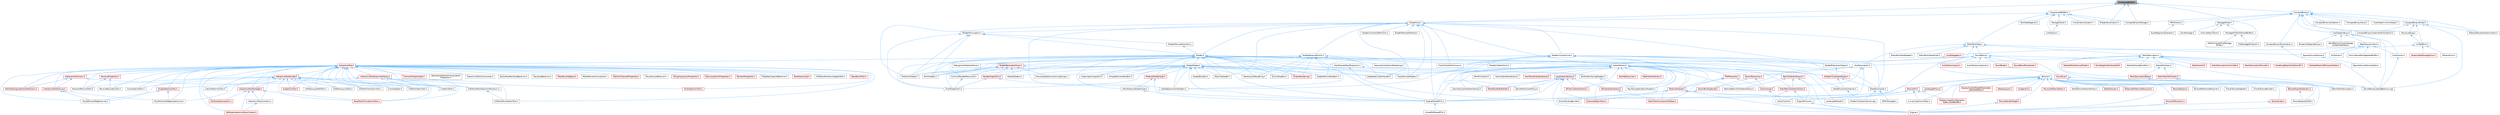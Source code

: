 digraph "CompositeBuffer.h"
{
 // INTERACTIVE_SVG=YES
 // LATEX_PDF_SIZE
  bgcolor="transparent";
  edge [fontname=Helvetica,fontsize=10,labelfontname=Helvetica,labelfontsize=10];
  node [fontname=Helvetica,fontsize=10,shape=box,height=0.2,width=0.4];
  Node1 [id="Node000001",label="CompositeBuffer.h",height=0.2,width=0.4,color="gray40", fillcolor="grey60", style="filled", fontcolor="black",tooltip=" "];
  Node1 -> Node2 [id="edge1_Node000001_Node000002",dir="back",color="steelblue1",style="solid",tooltip=" "];
  Node2 [id="Node000002",label="CompactBinary.h",height=0.2,width=0.4,color="grey40", fillcolor="white", style="filled",URL="$da/d73/CompactBinary_8h.html",tooltip=" "];
  Node2 -> Node3 [id="edge2_Node000002_Node000003",dir="back",color="steelblue1",style="solid",tooltip=" "];
  Node3 [id="Node000003",label="CompactBinaryContainerSerialization.h",height=0.2,width=0.4,color="grey40", fillcolor="white", style="filled",URL="$d2/df2/CompactBinaryContainerSerialization_8h.html",tooltip=" "];
  Node2 -> Node4 [id="edge3_Node000002_Node000004",dir="back",color="steelblue1",style="solid",tooltip=" "];
  Node4 [id="Node000004",label="CompactBinaryPackage.h",height=0.2,width=0.4,color="grey40", fillcolor="white", style="filled",URL="$de/d7e/CompactBinaryPackage_8h.html",tooltip=" "];
  Node2 -> Node5 [id="edge4_Node000002_Node000005",dir="back",color="steelblue1",style="solid",tooltip=" "];
  Node5 [id="Node000005",label="CompactBinarySerialization.h",height=0.2,width=0.4,color="grey40", fillcolor="white", style="filled",URL="$d5/da9/CompactBinarySerialization_8h.html",tooltip=" "];
  Node5 -> Node6 [id="edge5_Node000005_Node000006",dir="back",color="steelblue1",style="solid",tooltip=" "];
  Node6 [id="Node000006",label="SoundWaveLoadingBehavior.cpp",height=0.2,width=0.4,color="grey40", fillcolor="white", style="filled",URL="$d7/d95/SoundWaveLoadingBehavior_8cpp.html",tooltip=" "];
  Node2 -> Node7 [id="edge6_Node000002_Node000007",dir="back",color="steelblue1",style="solid",tooltip=" "];
  Node7 [id="Node000007",label="CompactBinaryValidation.h",height=0.2,width=0.4,color="grey40", fillcolor="white", style="filled",URL="$d8/d9c/CompactBinaryValidation_8h.html",tooltip=" "];
  Node2 -> Node8 [id="edge7_Node000002_Node000008",dir="back",color="steelblue1",style="solid",tooltip=" "];
  Node8 [id="Node000008",label="CompactBinaryValue.h",height=0.2,width=0.4,color="grey40", fillcolor="white", style="filled",URL="$d8/d11/CompactBinaryValue_8h.html",tooltip=" "];
  Node2 -> Node9 [id="edge8_Node000002_Node000009",dir="back",color="steelblue1",style="solid",tooltip=" "];
  Node9 [id="Node000009",label="CompactBinaryWriter.h",height=0.2,width=0.4,color="grey40", fillcolor="white", style="filled",URL="$d1/d47/CompactBinaryWriter_8h.html",tooltip=" "];
  Node9 -> Node3 [id="edge9_Node000009_Node000003",dir="back",color="steelblue1",style="solid",tooltip=" "];
  Node9 -> Node10 [id="edge10_Node000009_Node000010",dir="back",color="steelblue1",style="solid",tooltip=" "];
  Node10 [id="Node000010",label="MaterialKeyGeneratorContext.h",height=0.2,width=0.4,color="grey40", fillcolor="white", style="filled",URL="$d5/d37/MaterialKeyGeneratorContext_8h.html",tooltip=" "];
  Node9 -> Node6 [id="edge11_Node000009_Node000006",dir="back",color="steelblue1",style="solid",tooltip=" "];
  Node9 -> Node11 [id="edge12_Node000009_Node000011",dir="back",color="steelblue1",style="solid",tooltip=" "];
  Node11 [id="Node000011",label="StructuredLog.h",height=0.2,width=0.4,color="grey40", fillcolor="white", style="filled",URL="$da/d8b/StructuredLog_8h.html",tooltip=" "];
  Node11 -> Node12 [id="edge13_Node000011_Node000012",dir="back",color="steelblue1",style="solid",tooltip=" "];
  Node12 [id="Node000012",label="UnifiedError.h",height=0.2,width=0.4,color="grey40", fillcolor="white", style="filled",URL="$d3/ddb/UnifiedError_8h.html",tooltip=" "];
  Node12 -> Node13 [id="edge14_Node000012_Node000013",dir="back",color="steelblue1",style="solid",tooltip=" "];
  Node13 [id="Node000013",label="CoreDelegates.h",height=0.2,width=0.4,color="red", fillcolor="#FFF0F0", style="filled",URL="$d9/dc2/CoreDelegates_8h.html",tooltip=" "];
  Node13 -> Node474 [id="edge15_Node000013_Node000474",dir="back",color="steelblue1",style="solid",tooltip=" "];
  Node474 [id="Node000474",label="ShaderCodeArchive.h",height=0.2,width=0.4,color="grey40", fillcolor="white", style="filled",URL="$d4/dfd/ShaderCodeArchive_8h.html",tooltip=" "];
  Node12 -> Node575 [id="edge16_Node000012_Node000575",dir="back",color="steelblue1",style="solid",tooltip=" "];
  Node575 [id="Node000575",label="IoStatusError.h",height=0.2,width=0.4,color="grey40", fillcolor="white", style="filled",URL="$d1/d58/IoStatusError_8h.html",tooltip=" "];
  Node12 -> Node576 [id="edge17_Node000012_Node000576",dir="back",color="steelblue1",style="solid",tooltip=" "];
  Node576 [id="Node000576",label="StreamableManagerError.h",height=0.2,width=0.4,color="red", fillcolor="#FFF0F0", style="filled",URL="$d6/db8/StreamableManagerError_8h.html",tooltip=" "];
  Node9 -> Node12 [id="edge18_Node000009_Node000012",dir="back",color="steelblue1",style="solid",tooltip=" "];
  Node2 -> Node584 [id="edge19_Node000002_Node000584",dir="back",color="steelblue1",style="solid",tooltip=" "];
  Node584 [id="Node000584",label="CookDependency.h",height=0.2,width=0.4,color="grey40", fillcolor="white", style="filled",URL="$de/d82/CookDependency_8h.html",tooltip=" "];
  Node584 -> Node585 [id="edge20_Node000584_Node000585",dir="back",color="steelblue1",style="solid",tooltip=" "];
  Node585 [id="Node000585",label="BlueprintDependencies.h",height=0.2,width=0.4,color="grey40", fillcolor="white", style="filled",URL="$d0/d6b/BlueprintDependencies_8h.html",tooltip=" "];
  Node584 -> Node586 [id="edge21_Node000584_Node000586",dir="back",color="steelblue1",style="solid",tooltip=" "];
  Node586 [id="Node000586",label="CookEvents.h",height=0.2,width=0.4,color="grey40", fillcolor="white", style="filled",URL="$d7/dc4/CookEvents_8h.html",tooltip=" "];
  Node586 -> Node6 [id="edge22_Node000586_Node000006",dir="back",color="steelblue1",style="solid",tooltip=" "];
  Node584 -> Node587 [id="edge23_Node000584_Node000587",dir="back",color="steelblue1",style="solid",tooltip=" "];
  Node587 [id="Node000587",label="ObjectSaveContext.h",height=0.2,width=0.4,color="grey40", fillcolor="white", style="filled",URL="$d6/d87/ObjectSaveContext_8h.html",tooltip=" "];
  Node587 -> Node588 [id="edge24_Node000587_Node000588",dir="back",color="steelblue1",style="solid",tooltip=" "];
  Node588 [id="Node000588",label="ArchiveSavePackageDataBuffer.h",height=0.2,width=0.4,color="grey40", fillcolor="white", style="filled",URL="$d2/dc5/ArchiveSavePackageDataBuffer_8h.html",tooltip=" "];
  Node587 -> Node586 [id="edge25_Node000587_Node000586",dir="back",color="steelblue1",style="solid",tooltip=" "];
  Node587 -> Node589 [id="edge26_Node000587_Node000589",dir="back",color="steelblue1",style="solid",tooltip=" "];
  Node589 [id="Node000589",label="HLODActor.h",height=0.2,width=0.4,color="grey40", fillcolor="white", style="filled",URL="$d7/d35/HLODActor_8h.html",tooltip=" "];
  Node587 -> Node590 [id="edge27_Node000587_Node000590",dir="back",color="steelblue1",style="solid",tooltip=" "];
  Node590 [id="Node000590",label="SparseVolumeTexture.h",height=0.2,width=0.4,color="grey40", fillcolor="white", style="filled",URL="$d4/df8/SparseVolumeTexture_8h.html",tooltip=" "];
  Node590 -> Node591 [id="edge28_Node000590_Node000591",dir="back",color="steelblue1",style="solid",tooltip=" "];
  Node591 [id="Node000591",label="SparseVolumeTextureData.h",height=0.2,width=0.4,color="grey40", fillcolor="white", style="filled",URL="$db/dcc/SparseVolumeTextureData_8h.html",tooltip=" "];
  Node584 -> Node6 [id="edge29_Node000584_Node000006",dir="back",color="steelblue1",style="solid",tooltip=" "];
  Node584 -> Node592 [id="edge30_Node000584_Node000592",dir="back",color="steelblue1",style="solid",tooltip=" "];
  Node592 [id="Node000592",label="WorldPartitionCookPackage\lContextInterface.h",height=0.2,width=0.4,color="grey40", fillcolor="white", style="filled",URL="$de/d74/WorldPartitionCookPackageContextInterface_8h.html",tooltip=" "];
  Node2 -> Node593 [id="edge31_Node000002_Node000593",dir="back",color="steelblue1",style="solid",tooltip=" "];
  Node593 [id="Node000593",label="CookDeterminismHelper.h",height=0.2,width=0.4,color="grey40", fillcolor="white", style="filled",URL="$da/d94/CookDeterminismHelper_8h.html",tooltip=" "];
  Node2 -> Node594 [id="edge32_Node000002_Node000594",dir="back",color="steelblue1",style="solid",tooltip=" "];
  Node594 [id="Node000594",label="MPCollector.h",height=0.2,width=0.4,color="grey40", fillcolor="white", style="filled",URL="$da/d85/MPCollector_8h.html",tooltip=" "];
  Node594 -> Node595 [id="edge33_Node000594_Node000595",dir="back",color="steelblue1",style="solid",tooltip=" "];
  Node595 [id="Node000595",label="AssetRegistryGenerator.h",height=0.2,width=0.4,color="grey40", fillcolor="white", style="filled",URL="$df/dd1/AssetRegistryGenerator_8h.html",tooltip=" "];
  Node2 -> Node10 [id="edge34_Node000002_Node000010",dir="back",color="steelblue1",style="solid",tooltip=" "];
  Node2 -> Node596 [id="edge35_Node000002_Node000596",dir="back",color="steelblue1",style="solid",tooltip=" "];
  Node596 [id="Node000596",label="PackageWriter.h",height=0.2,width=0.4,color="grey40", fillcolor="white", style="filled",URL="$d4/d04/PackageWriter_8h.html",tooltip=" "];
  Node596 -> Node597 [id="edge36_Node000596_Node000597",dir="back",color="steelblue1",style="solid",tooltip=" "];
  Node597 [id="Node000597",label="ArchiveStackTrace.h",height=0.2,width=0.4,color="grey40", fillcolor="white", style="filled",URL="$d9/d16/ArchiveStackTrace_8h.html",tooltip=" "];
  Node596 -> Node598 [id="edge37_Node000596_Node000598",dir="back",color="steelblue1",style="solid",tooltip=" "];
  Node598 [id="Node000598",label="PackageWriterToSharedBuffer.h",height=0.2,width=0.4,color="grey40", fillcolor="white", style="filled",URL="$da/d5e/PackageWriterToSharedBuffer_8h.html",tooltip=" "];
  Node598 -> Node599 [id="edge38_Node000598_Node000599",dir="back",color="steelblue1",style="solid",tooltip=" "];
  Node599 [id="Node000599",label="DefaultCookedFilePackage\lWriter.h",height=0.2,width=0.4,color="grey40", fillcolor="white", style="filled",URL="$d5/d3f/DefaultCookedFilePackageWriter_8h.html",tooltip=" "];
  Node598 -> Node600 [id="edge39_Node000598_Node000600",dir="back",color="steelblue1",style="solid",tooltip=" "];
  Node600 [id="Node000600",label="FilePackageWriterUtil.h",height=0.2,width=0.4,color="grey40", fillcolor="white", style="filled",URL="$d2/d7e/FilePackageWriterUtil_8h.html",tooltip=" "];
  Node596 -> Node601 [id="edge40_Node000596_Node000601",dir="back",color="steelblue1",style="solid",tooltip=" "];
  Node601 [id="Node000601",label="SavePackage.h",height=0.2,width=0.4,color="grey40", fillcolor="white", style="filled",URL="$d7/d0a/SavePackage_8h.html",tooltip=" "];
  Node2 -> Node11 [id="edge41_Node000002_Node000011",dir="back",color="steelblue1",style="solid",tooltip=" "];
  Node1 -> Node4 [id="edge42_Node000001_Node000004",dir="back",color="steelblue1",style="solid",tooltip=" "];
  Node1 -> Node602 [id="edge43_Node000001_Node000602",dir="back",color="steelblue1",style="solid",tooltip=" "];
  Node602 [id="Node000602",label="CompressedBuffer.h",height=0.2,width=0.4,color="grey40", fillcolor="white", style="filled",URL="$dd/d04/CompressedBuffer_8h.html",tooltip=" "];
  Node602 -> Node603 [id="edge44_Node000602_Node000603",dir="back",color="steelblue1",style="solid",tooltip=" "];
  Node603 [id="Node000603",label="BulkDataRegistry.h",height=0.2,width=0.4,color="grey40", fillcolor="white", style="filled",URL="$da/db4/BulkDataRegistry_8h.html",tooltip=" "];
  Node602 -> Node4 [id="edge45_Node000602_Node000004",dir="back",color="steelblue1",style="solid",tooltip=" "];
  Node602 -> Node604 [id="edge46_Node000602_Node000604",dir="back",color="steelblue1",style="solid",tooltip=" "];
  Node604 [id="Node000604",label="EditorBulkData.h",height=0.2,width=0.4,color="grey40", fillcolor="white", style="filled",URL="$d1/d85/EditorBulkData_8h.html",tooltip=" "];
  Node604 -> Node605 [id="edge47_Node000604_Node000605",dir="back",color="steelblue1",style="solid",tooltip=" "];
  Node605 [id="Node000605",label="EditorBulkDataReader.h",height=0.2,width=0.4,color="grey40", fillcolor="white", style="filled",URL="$d0/d95/EditorBulkDataReader_8h.html",tooltip=" "];
  Node604 -> Node606 [id="edge48_Node000604_Node000606",dir="back",color="steelblue1",style="solid",tooltip=" "];
  Node606 [id="Node000606",label="EditorBulkDataWriter.h",height=0.2,width=0.4,color="grey40", fillcolor="white", style="filled",URL="$de/ddd/EditorBulkDataWriter_8h.html",tooltip=" "];
  Node604 -> Node607 [id="edge49_Node000604_Node000607",dir="back",color="steelblue1",style="solid",tooltip=" "];
  Node607 [id="Node000607",label="HairDescription.h",height=0.2,width=0.4,color="grey40", fillcolor="white", style="filled",URL="$df/d27/HairDescription_8h.html",tooltip=" "];
  Node607 -> Node608 [id="edge50_Node000607_Node000608",dir="back",color="steelblue1",style="solid",tooltip=" "];
  Node608 [id="Node000608",label="GroomAsset.h",height=0.2,width=0.4,color="red", fillcolor="#FFF0F0", style="filled",URL="$d8/df1/GroomAsset_8h.html",tooltip=" "];
  Node608 -> Node609 [id="edge51_Node000608_Node000609",dir="back",color="steelblue1",style="solid",tooltip=" "];
  Node609 [id="Node000609",label="GroomCache.h",height=0.2,width=0.4,color="grey40", fillcolor="white", style="filled",URL="$d7/d6e/GroomCache_8h.html",tooltip=" "];
  Node607 -> Node615 [id="edge52_Node000607_Node000615",dir="back",color="steelblue1",style="solid",tooltip=" "];
  Node615 [id="Node000615",label="GroomBindingAsset.h",height=0.2,width=0.4,color="red", fillcolor="#FFF0F0", style="filled",URL="$de/d26/GroomBindingAsset_8h.html",tooltip=" "];
  Node615 -> Node616 [id="edge53_Node000615_Node000616",dir="back",color="steelblue1",style="solid",tooltip=" "];
  Node616 [id="Node000616",label="GroomBindingBuilder.h",height=0.2,width=0.4,color="grey40", fillcolor="white", style="filled",URL="$d2/d2f/GroomBindingBuilder_8h.html",tooltip=" "];
  Node607 -> Node609 [id="edge54_Node000607_Node000609",dir="back",color="steelblue1",style="solid",tooltip=" "];
  Node607 -> Node619 [id="edge55_Node000607_Node000619",dir="back",color="steelblue1",style="solid",tooltip=" "];
  Node619 [id="Node000619",label="GroomResources.h",height=0.2,width=0.4,color="red", fillcolor="#FFF0F0", style="filled",URL="$d0/d70/GroomResources_8h.html",tooltip=" "];
  Node619 -> Node608 [id="edge56_Node000619_Node000608",dir="back",color="steelblue1",style="solid",tooltip=" "];
  Node619 -> Node615 [id="edge57_Node000619_Node000615",dir="back",color="steelblue1",style="solid",tooltip=" "];
  Node604 -> Node621 [id="edge58_Node000604_Node000621",dir="back",color="steelblue1",style="solid",tooltip=" "];
  Node621 [id="Node000621",label="MeshDescription.h",height=0.2,width=0.4,color="grey40", fillcolor="white", style="filled",URL="$d5/d91/MeshDescription_8h.html",tooltip=" "];
  Node621 -> Node607 [id="edge59_Node000621_Node000607",dir="back",color="steelblue1",style="solid",tooltip=" "];
  Node621 -> Node622 [id="edge60_Node000621_Node000622",dir="back",color="steelblue1",style="solid",tooltip=" "];
  Node622 [id="Node000622",label="MeshAttributePaintTool.h",height=0.2,width=0.4,color="grey40", fillcolor="white", style="filled",URL="$d3/d29/MeshAttributePaintTool_8h.html",tooltip=" "];
  Node621 -> Node623 [id="edge61_Node000621_Node000623",dir="back",color="steelblue1",style="solid",tooltip=" "];
  Node623 [id="Node000623",label="MeshAttributes.h",height=0.2,width=0.4,color="grey40", fillcolor="white", style="filled",URL="$d8/d64/MeshAttributes_8h.html",tooltip=" "];
  Node623 -> Node624 [id="edge62_Node000623_Node000624",dir="back",color="steelblue1",style="solid",tooltip=" "];
  Node624 [id="Node000624",label="MeshDescriptionBase.h",height=0.2,width=0.4,color="red", fillcolor="#FFF0F0", style="filled",URL="$d3/d3c/MeshDescriptionBase_8h.html",tooltip=" "];
  Node624 -> Node626 [id="edge63_Node000624_Node000626",dir="back",color="steelblue1",style="solid",tooltip=" "];
  Node626 [id="Node000626",label="StaticMeshDescription.h",height=0.2,width=0.4,color="grey40", fillcolor="white", style="filled",URL="$d5/d71/StaticMeshDescription_8h.html",tooltip=" "];
  Node623 -> Node627 [id="edge64_Node000623_Node000627",dir="back",color="steelblue1",style="solid",tooltip=" "];
  Node627 [id="Node000627",label="StaticMeshAttributes.h",height=0.2,width=0.4,color="red", fillcolor="#FFF0F0", style="filled",URL="$dd/db4/StaticMeshAttributes_8h.html",tooltip=" "];
  Node627 -> Node626 [id="edge65_Node000627_Node000626",dir="back",color="steelblue1",style="solid",tooltip=" "];
  Node621 -> Node642 [id="edge66_Node000621_Node000642",dir="back",color="steelblue1",style="solid",tooltip=" "];
  Node642 [id="Node000642",label="MeshAutoUV.h",height=0.2,width=0.4,color="red", fillcolor="#FFF0F0", style="filled",URL="$d4/db4/MeshAutoUV_8h.html",tooltip=" "];
  Node621 -> Node624 [id="edge67_Node000621_Node000624",dir="back",color="steelblue1",style="solid",tooltip=" "];
  Node621 -> Node644 [id="edge68_Node000621_Node000644",dir="back",color="steelblue1",style="solid",tooltip=" "];
  Node644 [id="Node000644",label="MeshDescriptionCommitter.h",height=0.2,width=0.4,color="red", fillcolor="#FFF0F0", style="filled",URL="$d0/dae/MeshDescriptionCommitter_8h.html",tooltip=" "];
  Node621 -> Node647 [id="edge69_Node000621_Node000647",dir="back",color="steelblue1",style="solid",tooltip=" "];
  Node647 [id="Node000647",label="MeshDescriptionProvider.h",height=0.2,width=0.4,color="red", fillcolor="#FFF0F0", style="filled",URL="$da/db2/MeshDescriptionProvider_8h.html",tooltip=" "];
  Node621 -> Node648 [id="edge70_Node000621_Node000648",dir="back",color="steelblue1",style="solid",tooltip=" "];
  Node648 [id="Node000648",label="ModelingObjectsCreationAPI.h",height=0.2,width=0.4,color="red", fillcolor="#FFF0F0", style="filled",URL="$df/d4c/ModelingObjectsCreationAPI_8h.html",tooltip=" "];
  Node621 -> Node671 [id="edge71_Node000621_Node000671",dir="back",color="steelblue1",style="solid",tooltip=" "];
  Node671 [id="Node000671",label="SkeletalMeshLODImporterData.h",height=0.2,width=0.4,color="red", fillcolor="#FFF0F0", style="filled",URL="$de/dc6/SkeletalMeshLODImporterData_8h.html",tooltip=" "];
  Node621 -> Node675 [id="edge72_Node000621_Node000675",dir="back",color="steelblue1",style="solid",tooltip=" "];
  Node675 [id="Node000675",label="SkeletalMeshSourceModel.h",height=0.2,width=0.4,color="red", fillcolor="#FFF0F0", style="filled",URL="$d0/dc6/SkeletalMeshSourceModel_8h.html",tooltip=" "];
  Node621 -> Node699 [id="edge73_Node000621_Node000699",dir="back",color="steelblue1",style="solid",tooltip=" "];
  Node699 [id="Node000699",label="SkinWeightsAttributesRef.h",height=0.2,width=0.4,color="red", fillcolor="#FFF0F0", style="filled",URL="$d8/dc2/SkinWeightsAttributesRef_8h.html",tooltip=" "];
  Node621 -> Node627 [id="edge74_Node000621_Node000627",dir="back",color="steelblue1",style="solid",tooltip=" "];
  Node621 -> Node626 [id="edge75_Node000621_Node000626",dir="back",color="steelblue1",style="solid",tooltip=" "];
  Node604 -> Node700 [id="edge76_Node000604_Node000700",dir="back",color="steelblue1",style="solid",tooltip=" "];
  Node700 [id="Node000700",label="SoundWave.h",height=0.2,width=0.4,color="grey40", fillcolor="white", style="filled",URL="$d3/d6d/SoundWave_8h.html",tooltip=" "];
  Node700 -> Node701 [id="edge77_Node000700_Node000701",dir="back",color="steelblue1",style="solid",tooltip=" "];
  Node701 [id="Node000701",label="AudioDecompress.h",height=0.2,width=0.4,color="red", fillcolor="#FFF0F0", style="filled",URL="$d9/dfd/AudioDecompress_8h.html",tooltip=" "];
  Node700 -> Node703 [id="edge78_Node000700_Node000703",dir="back",color="steelblue1",style="solid",tooltip=" "];
  Node703 [id="Node000703",label="AudioStreamingCache.h",height=0.2,width=0.4,color="grey40", fillcolor="white", style="filled",URL="$d2/dc1/AudioStreamingCache_8h.html",tooltip=" "];
  Node700 -> Node19 [id="edge79_Node000700_Node000019",dir="back",color="steelblue1",style="solid",tooltip=" "];
  Node19 [id="Node000019",label="EngineMinimal.h",height=0.2,width=0.4,color="grey40", fillcolor="white", style="filled",URL="$d0/d2c/EngineMinimal_8h.html",tooltip=" "];
  Node19 -> Node18 [id="edge80_Node000019_Node000018",dir="back",color="steelblue1",style="solid",tooltip=" "];
  Node18 [id="Node000018",label="Engine.h",height=0.2,width=0.4,color="grey40", fillcolor="white", style="filled",URL="$d1/d34/Public_2Engine_8h.html",tooltip=" "];
  Node700 -> Node28 [id="edge81_Node000700_Node000028",dir="back",color="steelblue1",style="solid",tooltip=" "];
  Node28 [id="Node000028",label="EngineSharedPCH.h",height=0.2,width=0.4,color="grey40", fillcolor="white", style="filled",URL="$dc/dbb/EngineSharedPCH_8h.html",tooltip=" "];
  Node28 -> Node29 [id="edge82_Node000028_Node000029",dir="back",color="steelblue1",style="solid",tooltip=" "];
  Node29 [id="Node000029",label="UnrealEdSharedPCH.h",height=0.2,width=0.4,color="grey40", fillcolor="white", style="filled",URL="$d1/de6/UnrealEdSharedPCH_8h.html",tooltip=" "];
  Node700 -> Node704 [id="edge83_Node000700_Node000704",dir="back",color="steelblue1",style="solid",tooltip=" "];
  Node704 [id="Node000704",label="SoundCue.h",height=0.2,width=0.4,color="red", fillcolor="#FFF0F0", style="filled",URL="$d8/d0b/SoundCue_8h.html",tooltip=" "];
  Node704 -> Node18 [id="edge84_Node000704_Node000018",dir="back",color="steelblue1",style="solid",tooltip=" "];
  Node704 -> Node6 [id="edge85_Node000704_Node000006",dir="back",color="steelblue1",style="solid",tooltip=" "];
  Node700 -> Node706 [id="edge86_Node000700_Node000706",dir="back",color="steelblue1",style="solid",tooltip=" "];
  Node706 [id="Node000706",label="SoundNode.h",height=0.2,width=0.4,color="red", fillcolor="#FFF0F0", style="filled",URL="$da/d8b/SoundNode_8h.html",tooltip=" "];
  Node706 -> Node704 [id="edge87_Node000706_Node000704",dir="back",color="steelblue1",style="solid",tooltip=" "];
  Node700 -> Node6 [id="edge88_Node000700_Node000006",dir="back",color="steelblue1",style="solid",tooltip=" "];
  Node700 -> Node730 [id="edge89_Node000700_Node000730",dir="back",color="steelblue1",style="solid",tooltip=" "];
  Node730 [id="Node000730",label="SoundWaveProcedural.h",height=0.2,width=0.4,color="red", fillcolor="#FFF0F0", style="filled",URL="$d8/d4f/SoundWaveProcedural_8h.html",tooltip=" "];
  Node604 -> Node590 [id="edge90_Node000604_Node000590",dir="back",color="steelblue1",style="solid",tooltip=" "];
  Node604 -> Node737 [id="edge91_Node000604_Node000737",dir="back",color="steelblue1",style="solid",tooltip=" "];
  Node737 [id="Node000737",label="Texture.h",height=0.2,width=0.4,color="grey40", fillcolor="white", style="filled",URL="$d9/dbf/Texture_8h.html",tooltip=" "];
  Node737 -> Node738 [id="edge92_Node000737_Node000738",dir="back",color="steelblue1",style="solid",tooltip=" "];
  Node738 [id="Node000738",label="CurveLinearColorAtlas.h",height=0.2,width=0.4,color="grey40", fillcolor="white", style="filled",URL="$dd/d63/CurveLinearColorAtlas_8h.html",tooltip=" "];
  Node737 -> Node739 [id="edge93_Node000737_Node000739",dir="back",color="steelblue1",style="solid",tooltip=" "];
  Node739 [id="Node000739",label="DisplayClusterConfiguration\lTypes_PostRender.h",height=0.2,width=0.4,color="red", fillcolor="#FFF0F0", style="filled",URL="$d1/d0d/DisplayClusterConfigurationTypes__PostRender_8h.html",tooltip=" "];
  Node737 -> Node747 [id="edge94_Node000737_Node000747",dir="back",color="steelblue1",style="solid",tooltip=" "];
  Node747 [id="Node000747",label="DisplayClusterShaderParameters\l_GenerateMips.h",height=0.2,width=0.4,color="red", fillcolor="#FFF0F0", style="filled",URL="$dc/dec/DisplayClusterShaderParameters__GenerateMips_8h.html",tooltip=" "];
  Node737 -> Node18 [id="edge95_Node000737_Node000018",dir="back",color="steelblue1",style="solid",tooltip=" "];
  Node737 -> Node28 [id="edge96_Node000737_Node000028",dir="back",color="steelblue1",style="solid",tooltip=" "];
  Node737 -> Node754 [id="edge97_Node000737_Node000754",dir="back",color="steelblue1",style="solid",tooltip=" "];
  Node754 [id="Node000754",label="IStereoLayers.h",height=0.2,width=0.4,color="red", fillcolor="#FFF0F0", style="filled",URL="$dd/d40/IStereoLayers_8h.html",tooltip=" "];
  Node737 -> Node756 [id="edge98_Node000737_Node000756",dir="back",color="steelblue1",style="solid",tooltip=" "];
  Node756 [id="Node000756",label="ImageUtils.h",height=0.2,width=0.4,color="red", fillcolor="#FFF0F0", style="filled",URL="$d7/dc9/ImageUtils_8h.html",tooltip=" "];
  Node737 -> Node629 [id="edge99_Node000737_Node000629",dir="back",color="steelblue1",style="solid",tooltip=" "];
  Node629 [id="Node000629",label="LandscapeProxy.h",height=0.2,width=0.4,color="red", fillcolor="#FFF0F0", style="filled",URL="$db/dae/LandscapeProxy_8h.html",tooltip=" "];
  Node629 -> Node636 [id="edge100_Node000629_Node000636",dir="back",color="steelblue1",style="solid",tooltip=" "];
  Node636 [id="Node000636",label="LandscapeRender.h",height=0.2,width=0.4,color="grey40", fillcolor="white", style="filled",URL="$df/d67/LandscapeRender_8h.html",tooltip=" "];
  Node737 -> Node757 [id="edge101_Node000737_Node000757",dir="back",color="steelblue1",style="solid",tooltip=" "];
  Node757 [id="Node000757",label="PhysicalMaterialMask.h",height=0.2,width=0.4,color="red", fillcolor="#FFF0F0", style="filled",URL="$da/df8/PhysicalMaterialMask_8h.html",tooltip=" "];
  Node737 -> Node759 [id="edge102_Node000737_Node000759",dir="back",color="steelblue1",style="solid",tooltip=" "];
  Node759 [id="Node000759",label="SlateTextureAtlasInterface.h",height=0.2,width=0.4,color="grey40", fillcolor="white", style="filled",URL="$d0/d3a/SlateTextureAtlasInterface_8h.html",tooltip=" "];
  Node737 -> Node760 [id="edge103_Node000737_Node000760",dir="back",color="steelblue1",style="solid",tooltip=" "];
  Node760 [id="Node000760",label="SlateTextures.h",height=0.2,width=0.4,color="red", fillcolor="#FFF0F0", style="filled",URL="$df/d06/SlateTextures_8h.html",tooltip=" "];
  Node737 -> Node764 [id="edge104_Node000737_Node000764",dir="back",color="steelblue1",style="solid",tooltip=" "];
  Node764 [id="Node000764",label="StreamableTextureResource.h",height=0.2,width=0.4,color="red", fillcolor="#FFF0F0", style="filled",URL="$dd/d72/StreamableTextureResource_8h.html",tooltip=" "];
  Node737 -> Node766 [id="edge105_Node000737_Node000766",dir="back",color="steelblue1",style="solid",tooltip=" "];
  Node766 [id="Node000766",label="Texture2D.h",height=0.2,width=0.4,color="red", fillcolor="#FFF0F0", style="filled",URL="$d5/d6f/Texture2D_8h.html",tooltip=" "];
  Node766 -> Node738 [id="edge106_Node000766_Node000738",dir="back",color="steelblue1",style="solid",tooltip=" "];
  Node766 -> Node739 [id="edge107_Node000766_Node000739",dir="back",color="steelblue1",style="solid",tooltip=" "];
  Node766 -> Node19 [id="edge108_Node000766_Node000019",dir="back",color="steelblue1",style="solid",tooltip=" "];
  Node766 -> Node28 [id="edge109_Node000766_Node000028",dir="back",color="steelblue1",style="solid",tooltip=" "];
  Node737 -> Node804 [id="edge110_Node000737_Node000804",dir="back",color="steelblue1",style="solid",tooltip=" "];
  Node804 [id="Node000804",label="Texture2DDynamic.h",height=0.2,width=0.4,color="red", fillcolor="#FFF0F0", style="filled",URL="$db/da2/Texture2DDynamic_8h.html",tooltip=" "];
  Node804 -> Node18 [id="edge111_Node000804_Node000018",dir="back",color="steelblue1",style="solid",tooltip=" "];
  Node737 -> Node809 [id="edge112_Node000737_Node000809",dir="back",color="steelblue1",style="solid",tooltip=" "];
  Node809 [id="Node000809",label="TextureCube.h",height=0.2,width=0.4,color="red", fillcolor="#FFF0F0", style="filled",URL="$d2/d5c/TextureCube_8h.html",tooltip=" "];
  Node809 -> Node18 [id="edge113_Node000809_Node000018",dir="back",color="steelblue1",style="solid",tooltip=" "];
  Node737 -> Node811 [id="edge114_Node000737_Node000811",dir="back",color="steelblue1",style="solid",tooltip=" "];
  Node811 [id="Node000811",label="TextureExporterDDS.h",height=0.2,width=0.4,color="grey40", fillcolor="white", style="filled",URL="$de/df9/TextureExporterDDS_8h.html",tooltip=" "];
  Node737 -> Node812 [id="edge115_Node000737_Node000812",dir="back",color="steelblue1",style="solid",tooltip=" "];
  Node812 [id="Node000812",label="TextureExporterGeneric.h",height=0.2,width=0.4,color="red", fillcolor="#FFF0F0", style="filled",URL="$df/d87/TextureExporterGeneric_8h.html",tooltip=" "];
  Node812 -> Node811 [id="edge116_Node000812_Node000811",dir="back",color="steelblue1",style="solid",tooltip=" "];
  Node737 -> Node818 [id="edge117_Node000737_Node000818",dir="back",color="steelblue1",style="solid",tooltip=" "];
  Node818 [id="Node000818",label="TextureFactory.h",height=0.2,width=0.4,color="red", fillcolor="#FFF0F0", style="filled",URL="$d2/d8e/TextureFactory_8h.html",tooltip=" "];
  Node737 -> Node821 [id="edge118_Node000737_Node000821",dir="back",color="steelblue1",style="solid",tooltip=" "];
  Node821 [id="Node000821",label="TextureReferenceResolver.h",height=0.2,width=0.4,color="grey40", fillcolor="white", style="filled",URL="$db/d3c/TextureReferenceResolver_8h.html",tooltip=" "];
  Node737 -> Node822 [id="edge119_Node000737_Node000822",dir="back",color="steelblue1",style="solid",tooltip=" "];
  Node822 [id="Node000822",label="TextureRenderTarget.h",height=0.2,width=0.4,color="red", fillcolor="#FFF0F0", style="filled",URL="$d0/df6/TextureRenderTarget_8h.html",tooltip=" "];
  Node822 -> Node18 [id="edge120_Node000822_Node000018",dir="back",color="steelblue1",style="solid",tooltip=" "];
  Node737 -> Node832 [id="edge121_Node000737_Node000832",dir="back",color="steelblue1",style="solid",tooltip=" "];
  Node832 [id="Node000832",label="VirtualTextureAdapter.h",height=0.2,width=0.4,color="grey40", fillcolor="white", style="filled",URL="$dd/d62/VirtualTextureAdapter_8h.html",tooltip=" "];
  Node737 -> Node833 [id="edge122_Node000737_Node000833",dir="back",color="steelblue1",style="solid",tooltip=" "];
  Node833 [id="Node000833",label="VirtualTextureBuilder.h",height=0.2,width=0.4,color="grey40", fillcolor="white", style="filled",URL="$d2/de2/VirtualTextureBuilder_8h.html",tooltip=" "];
  Node602 -> Node834 [id="edge123_Node000602_Node000834",dir="back",color="steelblue1",style="solid",tooltip=" "];
  Node834 [id="Node000834",label="LinkerSave.h",height=0.2,width=0.4,color="grey40", fillcolor="white", style="filled",URL="$d5/d31/LinkerSave_8h.html",tooltip=" "];
  Node602 -> Node835 [id="edge124_Node000602_Node000835",dir="back",color="steelblue1",style="solid",tooltip=" "];
  Node835 [id="Node000835",label="PackageTrailer.h",height=0.2,width=0.4,color="grey40", fillcolor="white", style="filled",URL="$d5/d12/PackageTrailer_8h.html",tooltip=" "];
  Node835 -> Node834 [id="edge125_Node000835_Node000834",dir="back",color="steelblue1",style="solid",tooltip=" "];
  Node602 -> Node836 [id="edge126_Node000602_Node000836",dir="back",color="steelblue1",style="solid",tooltip=" "];
  Node836 [id="Node000836",label="ShaderCore.h",height=0.2,width=0.4,color="grey40", fillcolor="white", style="filled",URL="$d2/dc9/ShaderCore_8h.html",tooltip=" "];
  Node836 -> Node837 [id="edge127_Node000836_Node000837",dir="back",color="steelblue1",style="solid",tooltip=" "];
  Node837 [id="Node000837",label="ClearReplacementShaders.h",height=0.2,width=0.4,color="grey40", fillcolor="white", style="filled",URL="$d9/d4e/ClearReplacementShaders_8h.html",tooltip=" "];
  Node836 -> Node838 [id="edge128_Node000836_Node000838",dir="back",color="steelblue1",style="solid",tooltip=" "];
  Node838 [id="Node000838",label="CopyTextureShaders.h",height=0.2,width=0.4,color="grey40", fillcolor="white", style="filled",URL="$dc/d7f/CopyTextureShaders_8h.html",tooltip=" "];
  Node836 -> Node839 [id="edge129_Node000836_Node000839",dir="back",color="steelblue1",style="solid",tooltip=" "];
  Node839 [id="Node000839",label="CrossCompilerCommon.h",height=0.2,width=0.4,color="grey40", fillcolor="white", style="filled",URL="$d4/d2c/CrossCompilerCommon_8h.html",tooltip=" "];
  Node836 -> Node28 [id="edge130_Node000836_Node000028",dir="back",color="steelblue1",style="solid",tooltip=" "];
  Node836 -> Node840 [id="edge131_Node000836_Node000840",dir="back",color="steelblue1",style="solid",tooltip=" "];
  Node840 [id="Node000840",label="OneColorShader.h",height=0.2,width=0.4,color="grey40", fillcolor="white", style="filled",URL="$dc/d2c/OneColorShader_8h.html",tooltip=" "];
  Node836 -> Node841 [id="edge132_Node000836_Node000841",dir="back",color="steelblue1",style="solid",tooltip=" "];
  Node841 [id="Node000841",label="ResolveShader.h",height=0.2,width=0.4,color="grey40", fillcolor="white", style="filled",URL="$d0/d1c/ResolveShader_8h.html",tooltip=" "];
  Node836 -> Node842 [id="edge133_Node000836_Node000842",dir="back",color="steelblue1",style="solid",tooltip=" "];
  Node842 [id="Node000842",label="Shader.h",height=0.2,width=0.4,color="grey40", fillcolor="white", style="filled",URL="$d2/dac/Shader_8h.html",tooltip=" "];
  Node842 -> Node843 [id="edge134_Node000842_Node000843",dir="back",color="steelblue1",style="solid",tooltip=" "];
  Node843 [id="Node000843",label="BinkShaders.h",height=0.2,width=0.4,color="grey40", fillcolor="white", style="filled",URL="$d8/d97/BinkShaders_8h.html",tooltip=" "];
  Node842 -> Node837 [id="edge135_Node000842_Node000837",dir="back",color="steelblue1",style="solid",tooltip=" "];
  Node842 -> Node844 [id="edge136_Node000842_Node000844",dir="back",color="steelblue1",style="solid",tooltip=" "];
  Node844 [id="Node000844",label="CommonRenderResources.h",height=0.2,width=0.4,color="grey40", fillcolor="white", style="filled",URL="$d3/d27/CommonRenderResources_8h.html",tooltip=" "];
  Node844 -> Node845 [id="edge137_Node000844_Node000845",dir="back",color="steelblue1",style="solid",tooltip=" "];
  Node845 [id="Node000845",label="PixelShaderUtils.h",height=0.2,width=0.4,color="grey40", fillcolor="white", style="filled",URL="$d1/dc7/PixelShaderUtils_8h.html",tooltip=" "];
  Node842 -> Node838 [id="edge138_Node000842_Node000838",dir="back",color="steelblue1",style="solid",tooltip=" "];
  Node842 -> Node846 [id="edge139_Node000842_Node000846",dir="back",color="steelblue1",style="solid",tooltip=" "];
  Node846 [id="Node000846",label="CubemapUnwrapUtils.h",height=0.2,width=0.4,color="grey40", fillcolor="white", style="filled",URL="$dd/d68/CubemapUnwrapUtils_8h.html",tooltip=" "];
  Node842 -> Node847 [id="edge140_Node000842_Node000847",dir="back",color="steelblue1",style="solid",tooltip=" "];
  Node847 [id="Node000847",label="DebugViewModeInterface.h",height=0.2,width=0.4,color="grey40", fillcolor="white", style="filled",URL="$d9/dfb/DebugViewModeInterface_8h.html",tooltip=" "];
  Node842 -> Node28 [id="edge141_Node000842_Node000028",dir="back",color="steelblue1",style="solid",tooltip=" "];
  Node842 -> Node848 [id="edge142_Node000842_Node000848",dir="back",color="steelblue1",style="solid",tooltip=" "];
  Node848 [id="Node000848",label="GlobalShader.h",height=0.2,width=0.4,color="grey40", fillcolor="white", style="filled",URL="$db/de3/GlobalShader_8h.html",tooltip=" "];
  Node848 -> Node843 [id="edge143_Node000848_Node000843",dir="back",color="steelblue1",style="solid",tooltip=" "];
  Node848 -> Node849 [id="edge144_Node000848_Node000849",dir="back",color="steelblue1",style="solid",tooltip=" "];
  Node849 [id="Node000849",label="BuiltInRayTracingShaders.h",height=0.2,width=0.4,color="grey40", fillcolor="white", style="filled",URL="$d4/d9b/BuiltInRayTracingShaders_8h.html",tooltip=" "];
  Node849 -> Node850 [id="edge145_Node000849_Node000850",dir="back",color="steelblue1",style="solid",tooltip=" "];
  Node850 [id="Node000850",label="RayTracingValidationShaders.h",height=0.2,width=0.4,color="grey40", fillcolor="white", style="filled",URL="$d2/d6c/RayTracingValidationShaders_8h.html",tooltip=" "];
  Node848 -> Node837 [id="edge146_Node000848_Node000837",dir="back",color="steelblue1",style="solid",tooltip=" "];
  Node848 -> Node844 [id="edge147_Node000848_Node000844",dir="back",color="steelblue1",style="solid",tooltip=" "];
  Node848 -> Node838 [id="edge148_Node000848_Node000838",dir="back",color="steelblue1",style="solid",tooltip=" "];
  Node848 -> Node846 [id="edge149_Node000848_Node000846",dir="back",color="steelblue1",style="solid",tooltip=" "];
  Node848 -> Node28 [id="edge150_Node000848_Node000028",dir="back",color="steelblue1",style="solid",tooltip=" "];
  Node848 -> Node851 [id="edge151_Node000848_Node000851",dir="back",color="steelblue1",style="solid",tooltip=" "];
  Node851 [id="Node000851",label="MaterialShaderType.h",height=0.2,width=0.4,color="red", fillcolor="#FFF0F0", style="filled",URL="$d9/d8e/MaterialShaderType_8h.html",tooltip=" "];
  Node851 -> Node28 [id="edge152_Node000851_Node000028",dir="back",color="steelblue1",style="solid",tooltip=" "];
  Node851 -> Node852 [id="edge153_Node000851_Node000852",dir="back",color="steelblue1",style="solid",tooltip=" "];
  Node852 [id="Node000852",label="MeshMaterialShaderType.h",height=0.2,width=0.4,color="grey40", fillcolor="white", style="filled",URL="$d1/d45/MeshMaterialShaderType_8h.html",tooltip=" "];
  Node852 -> Node28 [id="edge154_Node000852_Node000028",dir="back",color="steelblue1",style="solid",tooltip=" "];
  Node848 -> Node855 [id="edge155_Node000848_Node000855",dir="back",color="steelblue1",style="solid",tooltip=" "];
  Node855 [id="Node000855",label="MediaShaders.h",height=0.2,width=0.4,color="grey40", fillcolor="white", style="filled",URL="$de/dcb/MediaShaders_8h.html",tooltip=" "];
  Node848 -> Node856 [id="edge156_Node000848_Node000856",dir="back",color="steelblue1",style="solid",tooltip=" "];
  Node856 [id="Node000856",label="OculusShaders.h",height=0.2,width=0.4,color="grey40", fillcolor="white", style="filled",URL="$d5/d66/OculusShaders_8h.html",tooltip=" "];
  Node848 -> Node840 [id="edge157_Node000848_Node000840",dir="back",color="steelblue1",style="solid",tooltip=" "];
  Node848 -> Node845 [id="edge158_Node000848_Node000845",dir="back",color="steelblue1",style="solid",tooltip=" "];
  Node848 -> Node857 [id="edge159_Node000848_Node000857",dir="back",color="steelblue1",style="solid",tooltip=" "];
  Node857 [id="Node000857",label="PrecomputedVolumetricLightmap.h",height=0.2,width=0.4,color="grey40", fillcolor="white", style="filled",URL="$d8/d75/PrecomputedVolumetricLightmap_8h.html",tooltip=" "];
  Node848 -> Node841 [id="edge160_Node000848_Node000841",dir="back",color="steelblue1",style="solid",tooltip=" "];
  Node848 -> Node858 [id="edge161_Node000848_Node000858",dir="back",color="steelblue1",style="solid",tooltip=" "];
  Node858 [id="Node000858",label="ScreenRendering.h",height=0.2,width=0.4,color="red", fillcolor="#FFF0F0", style="filled",URL="$d8/d7a/ScreenRendering_8h.html",tooltip=" "];
  Node848 -> Node860 [id="edge162_Node000848_Node000860",dir="back",color="steelblue1",style="solid",tooltip=" "];
  Node860 [id="Node000860",label="ShaderBundles.h",height=0.2,width=0.4,color="grey40", fillcolor="white", style="filled",URL="$d9/d8b/ShaderBundles_8h.html",tooltip=" "];
  Node848 -> Node861 [id="edge163_Node000848_Node000861",dir="back",color="steelblue1",style="solid",tooltip=" "];
  Node861 [id="Node000861",label="SimpleElementShaders.h",height=0.2,width=0.4,color="grey40", fillcolor="white", style="filled",URL="$d3/df4/SimpleElementShaders_8h.html",tooltip=" "];
  Node848 -> Node862 [id="edge164_Node000848_Node000862",dir="back",color="steelblue1",style="solid",tooltip=" "];
  Node862 [id="Node000862",label="StereoLayerRendering.h",height=0.2,width=0.4,color="grey40", fillcolor="white", style="filled",URL="$d9/dee/StereoLayerRendering_8h.html",tooltip=" "];
  Node848 -> Node863 [id="edge165_Node000848_Node000863",dir="back",color="steelblue1",style="solid",tooltip=" "];
  Node863 [id="Node000863",label="UpdateDescriptorHandle.h",height=0.2,width=0.4,color="grey40", fillcolor="white", style="filled",URL="$d4/dfc/UpdateDescriptorHandle_8h.html",tooltip=" "];
  Node848 -> Node864 [id="edge166_Node000848_Node000864",dir="back",color="steelblue1",style="solid",tooltip=" "];
  Node864 [id="Node000864",label="UpdateTextureShaders.h",height=0.2,width=0.4,color="grey40", fillcolor="white", style="filled",URL="$d6/d1e/UpdateTextureShaders_8h.html",tooltip=" "];
  Node842 -> Node865 [id="edge167_Node000842_Node000865",dir="back",color="steelblue1",style="solid",tooltip=" "];
  Node865 [id="Node000865",label="HairStrandsMeshProjection.h",height=0.2,width=0.4,color="grey40", fillcolor="white", style="filled",URL="$d9/d55/HairStrandsMeshProjection_8h.html",tooltip=" "];
  Node865 -> Node616 [id="edge168_Node000865_Node000616",dir="back",color="steelblue1",style="solid",tooltip=" "];
  Node865 -> Node619 [id="edge169_Node000865_Node000619",dir="back",color="steelblue1",style="solid",tooltip=" "];
  Node842 -> Node866 [id="edge170_Node000842_Node000866",dir="back",color="steelblue1",style="solid",tooltip=" "];
  Node866 [id="Node000866",label="InteractiveTool.h",height=0.2,width=0.4,color="red", fillcolor="#FFF0F0", style="filled",URL="$d5/d55/InteractiveTool_8h.html",tooltip=" "];
  Node866 -> Node867 [id="edge171_Node000866_Node000867",dir="back",color="steelblue1",style="solid",tooltip=" "];
  Node867 [id="Node000867",label="BaseBrushTool.h",height=0.2,width=0.4,color="red", fillcolor="#FFF0F0", style="filled",URL="$d9/d0b/BaseBrushTool_8h.html",tooltip=" "];
  Node866 -> Node660 [id="edge172_Node000866_Node000660",dir="back",color="steelblue1",style="solid",tooltip=" "];
  Node660 [id="Node000660",label="BaseMeshFromSplinesTool.h",height=0.2,width=0.4,color="red", fillcolor="#FFF0F0", style="filled",URL="$da/d31/BaseMeshFromSplinesTool_8h.html",tooltip=" "];
  Node866 -> Node871 [id="edge173_Node000866_Node000871",dir="back",color="steelblue1",style="solid",tooltip=" "];
  Node871 [id="Node000871",label="ClickDragTool.h",height=0.2,width=0.4,color="grey40", fillcolor="white", style="filled",URL="$da/d12/ClickDragTool_8h.html",tooltip=" "];
  Node866 -> Node872 [id="edge174_Node000866_Node000872",dir="back",color="steelblue1",style="solid",tooltip=" "];
  Node872 [id="Node000872",label="CollisionPropertySets.h",height=0.2,width=0.4,color="red", fillcolor="#FFF0F0", style="filled",URL="$df/dda/CollisionPropertySets_8h.html",tooltip=" "];
  Node866 -> Node876 [id="edge175_Node000866_Node000876",dir="back",color="steelblue1",style="solid",tooltip=" "];
  Node876 [id="Node000876",label="CubeGridTool.h",height=0.2,width=0.4,color="grey40", fillcolor="white", style="filled",URL="$d3/d38/CubeGridTool_8h.html",tooltip=" "];
  Node866 -> Node664 [id="edge176_Node000866_Node000664",dir="back",color="steelblue1",style="solid",tooltip=" "];
  Node664 [id="Node000664",label="DrawAndRevolveTool.h",height=0.2,width=0.4,color="grey40", fillcolor="white", style="filled",URL="$d8/d06/DrawAndRevolveTool_8h.html",tooltip=" "];
  Node866 -> Node161 [id="edge177_Node000866_Node000161",dir="back",color="steelblue1",style="solid",tooltip=" "];
  Node161 [id="Node000161",label="EdModeInteractiveToolsContext.h",height=0.2,width=0.4,color="red", fillcolor="#FFF0F0", style="filled",URL="$d7/da4/EdModeInteractiveToolsContext_8h.html",tooltip=" "];
  Node866 -> Node877 [id="edge178_Node000866_Node000877",dir="back",color="steelblue1",style="solid",tooltip=" "];
  Node877 [id="Node000877",label="ExtractSplineTool.h",height=0.2,width=0.4,color="grey40", fillcolor="white", style="filled",URL="$d3/d4d/ExtractSplineTool_8h.html",tooltip=" "];
  Node866 -> Node878 [id="edge179_Node000866_Node000878",dir="back",color="steelblue1",style="solid",tooltip=" "];
  Node878 [id="Node000878",label="GeometrySelectionVisualization\lProperties.h",height=0.2,width=0.4,color="grey40", fillcolor="white", style="filled",URL="$d0/d90/GeometrySelectionVisualizationProperties_8h.html",tooltip=" "];
  Node866 -> Node879 [id="edge180_Node000866_Node000879",dir="back",color="steelblue1",style="solid",tooltip=" "];
  Node879 [id="Node000879",label="InteractionMechanic.h",height=0.2,width=0.4,color="red", fillcolor="#FFF0F0", style="filled",URL="$df/d30/InteractionMechanic_8h.html",tooltip=" "];
  Node879 -> Node888 [id="edge181_Node000879_Node000888",dir="back",color="steelblue1",style="solid",tooltip=" "];
  Node888 [id="Node000888",label="InteractiveToolActivity.h",height=0.2,width=0.4,color="red", fillcolor="#FFF0F0", style="filled",URL="$da/de4/InteractiveToolActivity_8h.html",tooltip=" "];
  Node888 -> Node892 [id="edge182_Node000888_Node000892",dir="back",color="steelblue1",style="solid",tooltip=" "];
  Node892 [id="Node000892",label="PolyEditInsertEdgeActivity.h",height=0.2,width=0.4,color="grey40", fillcolor="white", style="filled",URL="$d1/d26/PolyEditInsertEdgeActivity_8h.html",tooltip=" "];
  Node888 -> Node893 [id="edge183_Node000888_Node000893",dir="back",color="steelblue1",style="solid",tooltip=" "];
  Node893 [id="Node000893",label="PolyEditInsertEdgeLoopActivity.h",height=0.2,width=0.4,color="grey40", fillcolor="white", style="filled",URL="$d5/d37/PolyEditInsertEdgeLoopActivity_8h.html",tooltip=" "];
  Node879 -> Node896 [id="edge184_Node000879_Node000896",dir="back",color="steelblue1",style="solid",tooltip=" "];
  Node896 [id="Node000896",label="MeshTopologySelectionMechanic.h",height=0.2,width=0.4,color="red", fillcolor="#FFF0F0", style="filled",URL="$d5/d15/MeshTopologySelectionMechanic_8h.html",tooltip=" "];
  Node879 -> Node904 [id="edge185_Node000879_Node000904",dir="back",color="steelblue1",style="solid",tooltip=" "];
  Node904 [id="Node000904",label="UVEditorMeshSelectionMechanic.h",height=0.2,width=0.4,color="grey40", fillcolor="white", style="filled",URL="$d2/d73/UVEditorMeshSelectionMechanic_8h.html",tooltip=" "];
  Node904 -> Node905 [id="edge186_Node000904_Node000905",dir="back",color="steelblue1",style="solid",tooltip=" "];
  Node905 [id="Node000905",label="UVEditorBrushSelectTool.h",height=0.2,width=0.4,color="grey40", fillcolor="white", style="filled",URL="$dd/d97/UVEditorBrushSelectTool_8h.html",tooltip=" "];
  Node866 -> Node888 [id="edge187_Node000866_Node000888",dir="back",color="steelblue1",style="solid",tooltip=" "];
  Node866 -> Node909 [id="edge188_Node000866_Node000909",dir="back",color="steelblue1",style="solid",tooltip=" "];
  Node909 [id="Node000909",label="InteractiveToolBuilder.h",height=0.2,width=0.4,color="red", fillcolor="#FFF0F0", style="filled",URL="$d1/d03/InteractiveToolBuilder_8h.html",tooltip=" "];
  Node909 -> Node660 [id="edge189_Node000909_Node000660",dir="back",color="steelblue1",style="solid",tooltip=" "];
  Node909 -> Node871 [id="edge190_Node000909_Node000871",dir="back",color="steelblue1",style="solid",tooltip=" "];
  Node909 -> Node876 [id="edge191_Node000909_Node000876",dir="back",color="steelblue1",style="solid",tooltip=" "];
  Node909 -> Node664 [id="edge192_Node000909_Node000664",dir="back",color="steelblue1",style="solid",tooltip=" "];
  Node909 -> Node877 [id="edge193_Node000909_Node000877",dir="back",color="steelblue1",style="solid",tooltip=" "];
  Node909 -> Node915 [id="edge194_Node000909_Node000915",dir="back",color="steelblue1",style="solid",tooltip=" "];
  Node915 [id="Node000915",label="InteractiveToolManager.h",height=0.2,width=0.4,color="red", fillcolor="#FFF0F0", style="filled",URL="$d0/d23/InteractiveToolManager_8h.html",tooltip=" "];
  Node915 -> Node660 [id="edge195_Node000915_Node000660",dir="back",color="steelblue1",style="solid",tooltip=" "];
  Node915 -> Node161 [id="edge196_Node000915_Node000161",dir="back",color="steelblue1",style="solid",tooltip=" "];
  Node915 -> Node916 [id="edge197_Node000915_Node000916",dir="back",color="steelblue1",style="solid",tooltip=" "];
  Node916 [id="Node000916",label="InteractiveToolsContext.h",height=0.2,width=0.4,color="grey40", fillcolor="white", style="filled",URL="$d2/dfe/InteractiveToolsContext_8h.html",tooltip=" "];
  Node916 -> Node161 [id="edge198_Node000916_Node000161",dir="back",color="steelblue1",style="solid",tooltip=" "];
  Node915 -> Node932 [id="edge199_Node000915_Node000932",dir="back",color="steelblue1",style="solid",tooltip=" "];
  Node932 [id="Node000932",label="ToolSceneQueriesUtil.h",height=0.2,width=0.4,color="red", fillcolor="#FFF0F0", style="filled",URL="$d3/d9c/ToolSceneQueriesUtil_8h.html",tooltip=" "];
  Node909 -> Node944 [id="edge200_Node000909_Node000944",dir="back",color="steelblue1",style="solid",tooltip=" "];
  Node944 [id="Node000944",label="LatticeDeformerTool.h",height=0.2,width=0.4,color="grey40", fillcolor="white", style="filled",URL="$db/d83/LatticeDeformerTool_8h.html",tooltip=" "];
  Node909 -> Node892 [id="edge201_Node000909_Node000892",dir="back",color="steelblue1",style="solid",tooltip=" "];
  Node909 -> Node893 [id="edge202_Node000909_Node000893",dir="back",color="steelblue1",style="solid",tooltip=" "];
  Node909 -> Node961 [id="edge203_Node000909_Node000961",dir="back",color="steelblue1",style="solid",tooltip=" "];
  Node961 [id="Node000961",label="SingleClickTool.h",height=0.2,width=0.4,color="red", fillcolor="#FFF0F0", style="filled",URL="$d5/d95/SingleClickTool_8h.html",tooltip=" "];
  Node909 -> Node973 [id="edge204_Node000909_Node000973",dir="back",color="steelblue1",style="solid",tooltip=" "];
  Node973 [id="Node000973",label="UVEditorLayerEditTool.h",height=0.2,width=0.4,color="grey40", fillcolor="white", style="filled",URL="$d0/df1/UVEditorLayerEditTool_8h.html",tooltip=" "];
  Node909 -> Node937 [id="edge205_Node000909_Node000937",dir="back",color="steelblue1",style="solid",tooltip=" "];
  Node937 [id="Node000937",label="UVEditorLayoutTool.h",height=0.2,width=0.4,color="grey40", fillcolor="white", style="filled",URL="$d5/dd1/UVEditorLayoutTool_8h.html",tooltip=" "];
  Node909 -> Node974 [id="edge206_Node000909_Node000974",dir="back",color="steelblue1",style="solid",tooltip=" "];
  Node974 [id="Node000974",label="UVEditorSeamTool.h",height=0.2,width=0.4,color="grey40", fillcolor="white", style="filled",URL="$d1/dab/UVEditorSeamTool_8h.html",tooltip=" "];
  Node909 -> Node940 [id="edge207_Node000909_Node000940",dir="back",color="steelblue1",style="solid",tooltip=" "];
  Node940 [id="Node000940",label="UVEditorTransformTool.h",height=0.2,width=0.4,color="grey40", fillcolor="white", style="filled",URL="$dc/db2/UVEditorTransformTool_8h.html",tooltip=" "];
  Node866 -> Node915 [id="edge208_Node000866_Node000915",dir="back",color="steelblue1",style="solid",tooltip=" "];
  Node866 -> Node976 [id="edge209_Node000866_Node000976",dir="back",color="steelblue1",style="solid",tooltip=" "];
  Node976 [id="Node000976",label="InteractiveToolQueryInterfaces.h",height=0.2,width=0.4,color="red", fillcolor="#FFF0F0", style="filled",URL="$d9/d32/InteractiveToolQueryInterfaces_8h.html",tooltip=" "];
  Node976 -> Node660 [id="edge210_Node000976_Node000660",dir="back",color="steelblue1",style="solid",tooltip=" "];
  Node976 -> Node876 [id="edge211_Node000976_Node000876",dir="back",color="steelblue1",style="solid",tooltip=" "];
  Node976 -> Node977 [id="edge212_Node000976_Node000977",dir="back",color="steelblue1",style="solid",tooltip=" "];
  Node977 [id="Node000977",label="MultiSelectionTool.h",height=0.2,width=0.4,color="red", fillcolor="#FFF0F0", style="filled",URL="$d6/dc9/MultiSelectionTool_8h.html",tooltip=" "];
  Node976 -> Node978 [id="edge213_Node000976_Node000978",dir="back",color="steelblue1",style="solid",tooltip=" "];
  Node978 [id="Node000978",label="SingleSelectionTool.h",height=0.2,width=0.4,color="red", fillcolor="#FFF0F0", style="filled",URL="$de/def/SingleSelectionTool_8h.html",tooltip=" "];
  Node978 -> Node892 [id="edge214_Node000978_Node000892",dir="back",color="steelblue1",style="solid",tooltip=" "];
  Node978 -> Node893 [id="edge215_Node000978_Node000893",dir="back",color="steelblue1",style="solid",tooltip=" "];
  Node976 -> Node905 [id="edge216_Node000976_Node000905",dir="back",color="steelblue1",style="solid",tooltip=" "];
  Node976 -> Node974 [id="edge217_Node000976_Node000974",dir="back",color="steelblue1",style="solid",tooltip=" "];
  Node866 -> Node979 [id="edge218_Node000866_Node000979",dir="back",color="steelblue1",style="solid",tooltip=" "];
  Node979 [id="Node000979",label="InteractiveToolsCommands.h",height=0.2,width=0.4,color="grey40", fillcolor="white", style="filled",URL="$d5/d5e/InteractiveToolsCommands_8h.html",tooltip=" "];
  Node866 -> Node916 [id="edge219_Node000866_Node000916",dir="back",color="steelblue1",style="solid",tooltip=" "];
  Node866 -> Node980 [id="edge220_Node000866_Node000980",dir="back",color="steelblue1",style="solid",tooltip=" "];
  Node980 [id="Node000980",label="KeyAsModifierInputBehavior.h",height=0.2,width=0.4,color="grey40", fillcolor="white", style="filled",URL="$dc/d35/KeyAsModifierInputBehavior_8h.html",tooltip=" "];
  Node866 -> Node981 [id="edge221_Node000866_Node000981",dir="back",color="steelblue1",style="solid",tooltip=" "];
  Node981 [id="Node000981",label="KeyInputBehavior.h",height=0.2,width=0.4,color="grey40", fillcolor="white", style="filled",URL="$d2/dab/KeyInputBehavior_8h.html",tooltip=" "];
  Node866 -> Node944 [id="edge222_Node000866_Node000944",dir="back",color="steelblue1",style="solid",tooltip=" "];
  Node866 -> Node982 [id="edge223_Node000866_Node000982",dir="back",color="steelblue1",style="solid",tooltip=" "];
  Node982 [id="Node000982",label="MeshBrushOpBase.h",height=0.2,width=0.4,color="red", fillcolor="#FFF0F0", style="filled",URL="$d7/dea/MeshBrushOpBase_8h.html",tooltip=" "];
  Node866 -> Node993 [id="edge224_Node000866_Node000993",dir="back",color="steelblue1",style="solid",tooltip=" "];
  Node993 [id="Node000993",label="MeshElementsVisualizer.h",height=0.2,width=0.4,color="grey40", fillcolor="white", style="filled",URL="$d9/d01/MeshElementsVisualizer_8h.html",tooltip=" "];
  Node866 -> Node896 [id="edge225_Node000866_Node000896",dir="back",color="steelblue1",style="solid",tooltip=" "];
  Node866 -> Node994 [id="edge226_Node000866_Node000994",dir="back",color="steelblue1",style="solid",tooltip=" "];
  Node994 [id="Node000994",label="MeshUVChannelProperties.h",height=0.2,width=0.4,color="red", fillcolor="#FFF0F0", style="filled",URL="$d9/d4d/MeshUVChannelProperties_8h.html",tooltip=" "];
  Node866 -> Node995 [id="edge227_Node000866_Node000995",dir="back",color="steelblue1",style="solid",tooltip=" "];
  Node995 [id="Node000995",label="MouseHoverBehavior.h",height=0.2,width=0.4,color="grey40", fillcolor="white", style="filled",URL="$da/d26/MouseHoverBehavior_8h.html",tooltip=" "];
  Node866 -> Node977 [id="edge228_Node000866_Node000977",dir="back",color="steelblue1",style="solid",tooltip=" "];
  Node866 -> Node892 [id="edge229_Node000866_Node000892",dir="back",color="steelblue1",style="solid",tooltip=" "];
  Node866 -> Node893 [id="edge230_Node000866_Node000893",dir="back",color="steelblue1",style="solid",tooltip=" "];
  Node866 -> Node996 [id="edge231_Node000866_Node000996",dir="back",color="steelblue1",style="solid",tooltip=" "];
  Node996 [id="Node000996",label="PolygroupLayersProperties.h",height=0.2,width=0.4,color="red", fillcolor="#FFF0F0", style="filled",URL="$d7/d42/PolygroupLayersProperties_8h.html",tooltip=" "];
  Node866 -> Node997 [id="edge232_Node000866_Node000997",dir="back",color="steelblue1",style="solid",tooltip=" "];
  Node997 [id="Node000997",label="RecomputeUVsProperties.h",height=0.2,width=0.4,color="red", fillcolor="#FFF0F0", style="filled",URL="$dc/dcd/RecomputeUVsProperties_8h.html",tooltip=" "];
  Node866 -> Node998 [id="edge233_Node000866_Node000998",dir="back",color="steelblue1",style="solid",tooltip=" "];
  Node998 [id="Node000998",label="RemeshProperties.h",height=0.2,width=0.4,color="red", fillcolor="#FFF0F0", style="filled",URL="$d6/def/RemeshProperties_8h.html",tooltip=" "];
  Node866 -> Node668 [id="edge234_Node000866_Node000668",dir="back",color="steelblue1",style="solid",tooltip=" "];
  Node668 [id="Node000668",label="RevolveBoundaryTool.h",height=0.2,width=0.4,color="grey40", fillcolor="white", style="filled",URL="$da/dce/RevolveBoundaryTool_8h.html",tooltip=" "];
  Node866 -> Node999 [id="edge235_Node000866_Node000999",dir="back",color="steelblue1",style="solid",tooltip=" "];
  Node999 [id="Node000999",label="RevolveProperties.h",height=0.2,width=0.4,color="red", fillcolor="#FFF0F0", style="filled",URL="$d2/d92/RevolveProperties_8h.html",tooltip=" "];
  Node999 -> Node664 [id="edge236_Node000999_Node000664",dir="back",color="steelblue1",style="solid",tooltip=" "];
  Node999 -> Node668 [id="edge237_Node000999_Node000668",dir="back",color="steelblue1",style="solid",tooltip=" "];
  Node866 -> Node961 [id="edge238_Node000866_Node000961",dir="back",color="steelblue1",style="solid",tooltip=" "];
  Node866 -> Node1000 [id="edge239_Node000866_Node001000",dir="back",color="steelblue1",style="solid",tooltip=" "];
  Node1000 [id="Node001000",label="SingleKeyCaptureBehavior.h",height=0.2,width=0.4,color="grey40", fillcolor="white", style="filled",URL="$d0/d65/SingleKeyCaptureBehavior_8h.html",tooltip=" "];
  Node866 -> Node978 [id="edge240_Node000866_Node000978",dir="back",color="steelblue1",style="solid",tooltip=" "];
  Node866 -> Node1001 [id="edge241_Node000866_Node001001",dir="back",color="steelblue1",style="solid",tooltip=" "];
  Node1001 [id="Node001001",label="TexelDensityOp.h",height=0.2,width=0.4,color="red", fillcolor="#FFF0F0", style="filled",URL="$de/d5c/TexelDensityOp_8h.html",tooltip=" "];
  Node866 -> Node932 [id="edge242_Node000866_Node000932",dir="back",color="steelblue1",style="solid",tooltip=" "];
  Node866 -> Node905 [id="edge243_Node000866_Node000905",dir="back",color="steelblue1",style="solid",tooltip=" "];
  Node866 -> Node973 [id="edge244_Node000866_Node000973",dir="back",color="steelblue1",style="solid",tooltip=" "];
  Node866 -> Node937 [id="edge245_Node000866_Node000937",dir="back",color="steelblue1",style="solid",tooltip=" "];
  Node866 -> Node1003 [id="edge246_Node000866_Node001003",dir="back",color="steelblue1",style="solid",tooltip=" "];
  Node1003 [id="Node001003",label="UVEditorMechanicAdapterTool.h",height=0.2,width=0.4,color="grey40", fillcolor="white", style="filled",URL="$dd/deb/UVEditorMechanicAdapterTool_8h.html",tooltip=" "];
  Node866 -> Node904 [id="edge247_Node000866_Node000904",dir="back",color="steelblue1",style="solid",tooltip=" "];
  Node866 -> Node974 [id="edge248_Node000866_Node000974",dir="back",color="steelblue1",style="solid",tooltip=" "];
  Node866 -> Node940 [id="edge249_Node000866_Node000940",dir="back",color="steelblue1",style="solid",tooltip=" "];
  Node842 -> Node851 [id="edge250_Node000842_Node000851",dir="back",color="steelblue1",style="solid",tooltip=" "];
  Node842 -> Node1009 [id="edge251_Node000842_Node001009",dir="back",color="steelblue1",style="solid",tooltip=" "];
  Node1009 [id="Node001009",label="MaterialShared.h",height=0.2,width=0.4,color="red", fillcolor="#FFF0F0", style="filled",URL="$d7/d0b/MaterialShared_8h.html",tooltip=" "];
  Node1009 -> Node18 [id="edge252_Node001009_Node000018",dir="back",color="steelblue1",style="solid",tooltip=" "];
  Node1009 -> Node19 [id="edge253_Node001009_Node000019",dir="back",color="steelblue1",style="solid",tooltip=" "];
  Node1009 -> Node28 [id="edge254_Node001009_Node000028",dir="back",color="steelblue1",style="solid",tooltip=" "];
  Node1009 -> Node774 [id="edge255_Node001009_Node000774",dir="back",color="steelblue1",style="solid",tooltip=" "];
  Node774 [id="Node000774",label="InstancedStaticMesh.h",height=0.2,width=0.4,color="red", fillcolor="#FFF0F0", style="filled",URL="$dd/d89/InstancedStaticMesh_8h.html",tooltip=" "];
  Node1009 -> Node636 [id="edge256_Node001009_Node000636",dir="back",color="steelblue1",style="solid",tooltip=" "];
  Node842 -> Node852 [id="edge257_Node000842_Node000852",dir="back",color="steelblue1",style="solid",tooltip=" "];
  Node842 -> Node856 [id="edge258_Node000842_Node000856",dir="back",color="steelblue1",style="solid",tooltip=" "];
  Node842 -> Node840 [id="edge259_Node000842_Node000840",dir="back",color="steelblue1",style="solid",tooltip=" "];
  Node842 -> Node1018 [id="edge260_Node000842_Node001018",dir="back",color="steelblue1",style="solid",tooltip=" "];
  Node1018 [id="Node001018",label="PSOPrecache.h",height=0.2,width=0.4,color="red", fillcolor="#FFF0F0", style="filled",URL="$d5/d11/PSOPrecache_8h.html",tooltip=" "];
  Node1018 -> Node608 [id="edge261_Node001018_Node000608",dir="back",color="steelblue1",style="solid",tooltip=" "];
  Node1018 -> Node1009 [id="edge262_Node001018_Node001009",dir="back",color="steelblue1",style="solid",tooltip=" "];
  Node1018 -> Node854 [id="edge263_Node001018_Node000854",dir="back",color="steelblue1",style="solid",tooltip=" "];
  Node854 [id="Node000854",label="StaticMeshComponentHelper.h",height=0.2,width=0.4,color="red", fillcolor="#FFF0F0", style="filled",URL="$dc/dc1/StaticMeshComponentHelper_8h.html",tooltip=" "];
  Node842 -> Node845 [id="edge264_Node000842_Node000845",dir="back",color="steelblue1",style="solid",tooltip=" "];
  Node842 -> Node1153 [id="edge265_Node000842_Node001153",dir="back",color="steelblue1",style="solid",tooltip=" "];
  Node1153 [id="Node001153",label="RenderGraphUtils.h",height=0.2,width=0.4,color="red", fillcolor="#FFF0F0", style="filled",URL="$d6/d45/RenderGraphUtils_8h.html",tooltip=" "];
  Node1153 -> Node837 [id="edge266_Node001153_Node000837",dir="back",color="steelblue1",style="solid",tooltip=" "];
  Node1153 -> Node845 [id="edge267_Node001153_Node000845",dir="back",color="steelblue1",style="solid",tooltip=" "];
  Node842 -> Node841 [id="edge268_Node000842_Node000841",dir="back",color="steelblue1",style="solid",tooltip=" "];
  Node842 -> Node858 [id="edge269_Node000842_Node000858",dir="back",color="steelblue1",style="solid",tooltip=" "];
  Node842 -> Node474 [id="edge270_Node000842_Node000474",dir="back",color="steelblue1",style="solid",tooltip=" "];
  Node842 -> Node1171 [id="edge271_Node000842_Node001171",dir="back",color="steelblue1",style="solid",tooltip=" "];
  Node1171 [id="Node001171",label="ShaderCompiler.h",height=0.2,width=0.4,color="grey40", fillcolor="white", style="filled",URL="$d4/de9/ShaderCompiler_8h.html",tooltip=" "];
  Node1171 -> Node1172 [id="edge272_Node001171_Node001172",dir="back",color="steelblue1",style="solid",tooltip=" "];
  Node1172 [id="Node001172",label="ODSCManager.h",height=0.2,width=0.4,color="grey40", fillcolor="white", style="filled",URL="$d9/d08/ODSCManager_8h.html",tooltip=" "];
  Node1171 -> Node1173 [id="edge273_Node001171_Node001173",dir="back",color="steelblue1",style="solid",tooltip=" "];
  Node1173 [id="Node001173",label="ShaderCompilerInternal.cpp",height=0.2,width=0.4,color="grey40", fillcolor="white", style="filled",URL="$db/dce/ShaderCompilerInternal_8cpp.html",tooltip=" "];
  Node842 -> Node1174 [id="edge274_Node000842_Node001174",dir="back",color="steelblue1",style="solid",tooltip=" "];
  Node1174 [id="Node001174",label="ShaderCompilerJobTypes.h",height=0.2,width=0.4,color="red", fillcolor="#FFF0F0", style="filled",URL="$d4/df1/ShaderCompilerJobTypes_8h.html",tooltip=" "];
  Node1174 -> Node1171 [id="edge275_Node001174_Node001171",dir="back",color="steelblue1",style="solid",tooltip=" "];
  Node1174 -> Node1175 [id="edge276_Node001174_Node001175",dir="back",color="steelblue1",style="solid",tooltip=" "];
  Node1175 [id="Node001175",label="ShaderCompilerInternal.h",height=0.2,width=0.4,color="grey40", fillcolor="white", style="filled",URL="$df/dff/ShaderCompilerInternal_8h.html",tooltip=" "];
  Node1175 -> Node1173 [id="edge277_Node001175_Node001173",dir="back",color="steelblue1",style="solid",tooltip=" "];
  Node842 -> Node1177 [id="edge278_Node000842_Node001177",dir="back",color="steelblue1",style="solid",tooltip=" "];
  Node1177 [id="Node001177",label="ShaderParameterStruct.h",height=0.2,width=0.4,color="red", fillcolor="#FFF0F0", style="filled",URL="$dc/d10/ShaderParameterStruct_8h.html",tooltip=" "];
  Node1177 -> Node843 [id="edge279_Node001177_Node000843",dir="back",color="steelblue1",style="solid",tooltip=" "];
  Node1177 -> Node849 [id="edge280_Node001177_Node000849",dir="back",color="steelblue1",style="solid",tooltip=" "];
  Node1177 -> Node844 [id="edge281_Node001177_Node000844",dir="back",color="steelblue1",style="solid",tooltip=" "];
  Node1177 -> Node855 [id="edge282_Node001177_Node000855",dir="back",color="steelblue1",style="solid",tooltip=" "];
  Node1177 -> Node840 [id="edge283_Node001177_Node000840",dir="back",color="steelblue1",style="solid",tooltip=" "];
  Node1177 -> Node845 [id="edge284_Node001177_Node000845",dir="back",color="steelblue1",style="solid",tooltip=" "];
  Node1177 -> Node857 [id="edge285_Node001177_Node000857",dir="back",color="steelblue1",style="solid",tooltip=" "];
  Node1177 -> Node1153 [id="edge286_Node001177_Node001153",dir="back",color="steelblue1",style="solid",tooltip=" "];
  Node842 -> Node861 [id="edge287_Node000842_Node000861",dir="back",color="steelblue1",style="solid",tooltip=" "];
  Node842 -> Node862 [id="edge288_Node000842_Node000862",dir="back",color="steelblue1",style="solid",tooltip=" "];
  Node842 -> Node863 [id="edge289_Node000842_Node000863",dir="back",color="steelblue1",style="solid",tooltip=" "];
  Node842 -> Node864 [id="edge290_Node000842_Node000864",dir="back",color="steelblue1",style="solid",tooltip=" "];
  Node842 -> Node1178 [id="edge291_Node000842_Node001178",dir="back",color="steelblue1",style="solid",tooltip=" "];
  Node1178 [id="Node001178",label="VertexFactory.h",height=0.2,width=0.4,color="grey40", fillcolor="white", style="filled",URL="$d8/dc4/VertexFactory_8h.html",tooltip=" "];
  Node1178 -> Node28 [id="edge292_Node001178_Node000028",dir="back",color="steelblue1",style="solid",tooltip=" "];
  Node1178 -> Node1179 [id="edge293_Node001178_Node001179",dir="back",color="steelblue1",style="solid",tooltip=" "];
  Node1179 [id="Node001179",label="GPUSkinCache.h",height=0.2,width=0.4,color="grey40", fillcolor="white", style="filled",URL="$d0/d2d/GPUSkinCache_8h.html",tooltip=" "];
  Node1178 -> Node1106 [id="edge294_Node001178_Node001106",dir="back",color="steelblue1",style="solid",tooltip=" "];
  Node1106 [id="Node001106",label="GPUSkinVertexFactory.h",height=0.2,width=0.4,color="red", fillcolor="#FFF0F0", style="filled",URL="$db/dcc/GPUSkinVertexFactory_8h.html",tooltip=" "];
  Node1178 -> Node1180 [id="edge295_Node001178_Node001180",dir="back",color="steelblue1",style="solid",tooltip=" "];
  Node1180 [id="Node001180",label="GeometryCacheVertexFactory.h",height=0.2,width=0.4,color="grey40", fillcolor="white", style="filled",URL="$d2/d40/GeometryCacheVertexFactory_8h.html",tooltip=" "];
  Node1178 -> Node1181 [id="edge296_Node001178_Node001181",dir="back",color="steelblue1",style="solid",tooltip=" "];
  Node1181 [id="Node001181",label="HairCardsVertexFactory.h",height=0.2,width=0.4,color="grey40", fillcolor="white", style="filled",URL="$de/d8e/HairCardsVertexFactory_8h.html",tooltip=" "];
  Node1178 -> Node1182 [id="edge297_Node001178_Node001182",dir="back",color="steelblue1",style="solid",tooltip=" "];
  Node1182 [id="Node001182",label="HairStrandsVertexFactory.h",height=0.2,width=0.4,color="red", fillcolor="#FFF0F0", style="filled",URL="$d0/d1c/HairStrandsVertexFactory_8h.html",tooltip=" "];
  Node1178 -> Node774 [id="edge298_Node001178_Node000774",dir="back",color="steelblue1",style="solid",tooltip=" "];
  Node1178 -> Node636 [id="edge299_Node001178_Node000636",dir="back",color="steelblue1",style="solid",tooltip=" "];
  Node1178 -> Node1184 [id="edge300_Node001178_Node001184",dir="back",color="steelblue1",style="solid",tooltip=" "];
  Node1184 [id="Node001184",label="LocalVertexFactory.h",height=0.2,width=0.4,color="red", fillcolor="#FFF0F0", style="filled",URL="$d7/dd9/LocalVertexFactory_8h.html",tooltip=" "];
  Node1184 -> Node18 [id="edge301_Node001184_Node000018",dir="back",color="steelblue1",style="solid",tooltip=" "];
  Node1184 -> Node28 [id="edge302_Node001184_Node000028",dir="back",color="steelblue1",style="solid",tooltip=" "];
  Node1184 -> Node1106 [id="edge303_Node001184_Node001106",dir="back",color="steelblue1",style="solid",tooltip=" "];
  Node1184 -> Node1180 [id="edge304_Node001184_Node001180",dir="back",color="steelblue1",style="solid",tooltip=" "];
  Node1184 -> Node774 [id="edge305_Node001184_Node000774",dir="back",color="steelblue1",style="solid",tooltip=" "];
  Node1184 -> Node1127 [id="edge306_Node001184_Node001127",dir="back",color="steelblue1",style="solid",tooltip=" "];
  Node1127 [id="Node001127",label="MeshRenderBufferSet.h",height=0.2,width=0.4,color="red", fillcolor="#FFF0F0", style="filled",URL="$de/dc2/MeshRenderBufferSet_8h.html",tooltip=" "];
  Node1184 -> Node1185 [id="edge307_Node001184_Node001185",dir="back",color="steelblue1",style="solid",tooltip=" "];
  Node1185 [id="Node001185",label="NaniteVertexFactory.h",height=0.2,width=0.4,color="red", fillcolor="#FFF0F0", style="filled",URL="$dd/df7/NaniteVertexFactory_8h.html",tooltip=" "];
  Node1185 -> Node854 [id="edge308_Node001185_Node000854",dir="back",color="steelblue1",style="solid",tooltip=" "];
  Node1184 -> Node1094 [id="edge309_Node001184_Node001094",dir="back",color="steelblue1",style="solid",tooltip=" "];
  Node1094 [id="Node001094",label="SplineMeshSceneProxy.h",height=0.2,width=0.4,color="grey40", fillcolor="white", style="filled",URL="$dd/dcb/SplineMeshSceneProxy_8h.html",tooltip=" "];
  Node1178 -> Node1009 [id="edge310_Node001178_Node001009",dir="back",color="steelblue1",style="solid",tooltip=" "];
  Node1178 -> Node1186 [id="edge311_Node001178_Node001186",dir="back",color="steelblue1",style="solid",tooltip=" "];
  Node1186 [id="Node001186",label="MeshParticleVertexFactory.h",height=0.2,width=0.4,color="red", fillcolor="#FFF0F0", style="filled",URL="$d5/d83/MeshParticleVertexFactory_8h.html",tooltip=" "];
  Node1186 -> Node18 [id="edge312_Node001186_Node000018",dir="back",color="steelblue1",style="solid",tooltip=" "];
  Node1186 -> Node19 [id="edge313_Node001186_Node000019",dir="back",color="steelblue1",style="solid",tooltip=" "];
  Node1178 -> Node1127 [id="edge314_Node001178_Node001127",dir="back",color="steelblue1",style="solid",tooltip=" "];
  Node1178 -> Node1092 [id="edge315_Node001178_Node001092",dir="back",color="steelblue1",style="solid",tooltip=" "];
  Node1092 [id="Node001092",label="NaniteResources.h",height=0.2,width=0.4,color="red", fillcolor="#FFF0F0", style="filled",URL="$d7/d8b/NaniteResources_8h.html",tooltip=" "];
  Node1178 -> Node1185 [id="edge316_Node001178_Node001185",dir="back",color="steelblue1",style="solid",tooltip=" "];
  Node1178 -> Node1187 [id="edge317_Node001178_Node001187",dir="back",color="steelblue1",style="solid",tooltip=" "];
  Node1187 [id="Node001187",label="ParticleBeamTrailVertexFactory.h",height=0.2,width=0.4,color="grey40", fillcolor="white", style="filled",URL="$d1/d6b/ParticleBeamTrailVertexFactory_8h.html",tooltip=" "];
  Node1178 -> Node1188 [id="edge318_Node001178_Node001188",dir="back",color="steelblue1",style="solid",tooltip=" "];
  Node1188 [id="Node001188",label="ParticleVertexFactory.h",height=0.2,width=0.4,color="red", fillcolor="#FFF0F0", style="filled",URL="$dc/de2/ParticleVertexFactory_8h.html",tooltip=" "];
  Node1188 -> Node18 [id="edge319_Node001188_Node000018",dir="back",color="steelblue1",style="solid",tooltip=" "];
  Node1188 -> Node19 [id="edge320_Node001188_Node000019",dir="back",color="steelblue1",style="solid",tooltip=" "];
  Node1188 -> Node1186 [id="edge321_Node001188_Node001186",dir="back",color="steelblue1",style="solid",tooltip=" "];
  Node1188 -> Node1187 [id="edge322_Node001188_Node001187",dir="back",color="steelblue1",style="solid",tooltip=" "];
  Node1178 -> Node1174 [id="edge323_Node001178_Node001174",dir="back",color="steelblue1",style="solid",tooltip=" "];
  Node1178 -> Node1094 [id="edge324_Node001178_Node001094",dir="back",color="steelblue1",style="solid",tooltip=" "];
  Node1178 -> Node854 [id="edge325_Node001178_Node000854",dir="back",color="steelblue1",style="solid",tooltip=" "];
  Node1178 -> Node1298 [id="edge326_Node001178_Node001298",dir="back",color="steelblue1",style="solid",tooltip=" "];
  Node1298 [id="Node001298",label="WaterVertexFactory.h",height=0.2,width=0.4,color="red", fillcolor="#FFF0F0", style="filled",URL="$da/da0/WaterVertexFactory_8h.html",tooltip=" "];
  Node836 -> Node1171 [id="edge327_Node000836_Node001171",dir="back",color="steelblue1",style="solid",tooltip=" "];
  Node836 -> Node1299 [id="edge328_Node000836_Node001299",dir="back",color="steelblue1",style="solid",tooltip=" "];
  Node1299 [id="Node001299",label="ShaderCompilerCore.h",height=0.2,width=0.4,color="grey40", fillcolor="white", style="filled",URL="$d0/d99/ShaderCompilerCore_8h.html",tooltip=" "];
  Node1299 -> Node837 [id="edge329_Node001299_Node000837",dir="back",color="steelblue1",style="solid",tooltip=" "];
  Node1299 -> Node838 [id="edge330_Node001299_Node000838",dir="back",color="steelblue1",style="solid",tooltip=" "];
  Node1299 -> Node839 [id="edge331_Node001299_Node000839",dir="back",color="steelblue1",style="solid",tooltip=" "];
  Node1299 -> Node1009 [id="edge332_Node001299_Node001009",dir="back",color="steelblue1",style="solid",tooltip=" "];
  Node1299 -> Node850 [id="edge333_Node001299_Node000850",dir="back",color="steelblue1",style="solid",tooltip=" "];
  Node1299 -> Node1171 [id="edge334_Node001299_Node001171",dir="back",color="steelblue1",style="solid",tooltip=" "];
  Node1299 -> Node1175 [id="edge335_Node001299_Node001175",dir="back",color="steelblue1",style="solid",tooltip=" "];
  Node1299 -> Node1174 [id="edge336_Node001299_Node001174",dir="back",color="steelblue1",style="solid",tooltip=" "];
  Node1299 -> Node1300 [id="edge337_Node001299_Node001300",dir="back",color="steelblue1",style="solid",tooltip=" "];
  Node1300 [id="Node001300",label="ShaderPreprocessTypes.h",height=0.2,width=0.4,color="grey40", fillcolor="white", style="filled",URL="$d7/d96/ShaderPreprocessTypes_8h.html",tooltip=" "];
  Node1300 -> Node1174 [id="edge338_Node001300_Node001174",dir="back",color="steelblue1",style="solid",tooltip=" "];
  Node1299 -> Node863 [id="edge339_Node001299_Node000863",dir="back",color="steelblue1",style="solid",tooltip=" "];
  Node1299 -> Node864 [id="edge340_Node001299_Node000864",dir="back",color="steelblue1",style="solid",tooltip=" "];
  Node836 -> Node1301 [id="edge341_Node000836_Node001301",dir="back",color="steelblue1",style="solid",tooltip=" "];
  Node1301 [id="Node001301",label="ShaderCompilerDefinitions.h",height=0.2,width=0.4,color="grey40", fillcolor="white", style="filled",URL="$d1/dc9/ShaderCompilerDefinitions_8h.html",tooltip=" "];
  Node836 -> Node1302 [id="edge342_Node000836_Node001302",dir="back",color="steelblue1",style="solid",tooltip=" "];
  Node1302 [id="Node001302",label="ShaderParameterParser.h",height=0.2,width=0.4,color="grey40", fillcolor="white", style="filled",URL="$d0/d21/ShaderParameterParser_8h.html",tooltip=" "];
  Node836 -> Node1303 [id="edge343_Node000836_Node001303",dir="back",color="steelblue1",style="solid",tooltip=" "];
  Node1303 [id="Node001303",label="ShaderParameterUtils.h",height=0.2,width=0.4,color="grey40", fillcolor="white", style="filled",URL="$d9/dfb/ShaderParameterUtils_8h.html",tooltip=" "];
  Node1303 -> Node843 [id="edge344_Node001303_Node000843",dir="back",color="steelblue1",style="solid",tooltip=" "];
  Node1303 -> Node837 [id="edge345_Node001303_Node000837",dir="back",color="steelblue1",style="solid",tooltip=" "];
  Node1303 -> Node838 [id="edge346_Node001303_Node000838",dir="back",color="steelblue1",style="solid",tooltip=" "];
  Node1303 -> Node28 [id="edge347_Node001303_Node000028",dir="back",color="steelblue1",style="solid",tooltip=" "];
  Node1303 -> Node1112 [id="edge348_Node001303_Node001112",dir="back",color="steelblue1",style="solid",tooltip=" "];
  Node1112 [id="Node001112",label="GeometryCollectionRendering.h",height=0.2,width=0.4,color="grey40", fillcolor="white", style="filled",URL="$dc/d68/GeometryCollectionRendering_8h.html",tooltip=" "];
  Node1303 -> Node848 [id="edge349_Node001303_Node000848",dir="back",color="steelblue1",style="solid",tooltip=" "];
  Node1303 -> Node856 [id="edge350_Node001303_Node000856",dir="back",color="steelblue1",style="solid",tooltip=" "];
  Node1303 -> Node840 [id="edge351_Node001303_Node000840",dir="back",color="steelblue1",style="solid",tooltip=" "];
  Node1303 -> Node858 [id="edge352_Node001303_Node000858",dir="back",color="steelblue1",style="solid",tooltip=" "];
  Node1303 -> Node862 [id="edge353_Node001303_Node000862",dir="back",color="steelblue1",style="solid",tooltip=" "];
  Node1303 -> Node863 [id="edge354_Node001303_Node000863",dir="back",color="steelblue1",style="solid",tooltip=" "];
  Node836 -> Node1304 [id="edge355_Node000836_Node001304",dir="back",color="steelblue1",style="solid",tooltip=" "];
  Node1304 [id="Node001304",label="ShaderPermutation.h",height=0.2,width=0.4,color="grey40", fillcolor="white", style="filled",URL="$d5/d15/ShaderPermutation_8h.html",tooltip=" "];
  Node1304 -> Node843 [id="edge356_Node001304_Node000843",dir="back",color="steelblue1",style="solid",tooltip=" "];
  Node1304 -> Node840 [id="edge357_Node001304_Node000840",dir="back",color="steelblue1",style="solid",tooltip=" "];
  Node1304 -> Node845 [id="edge358_Node001304_Node000845",dir="back",color="steelblue1",style="solid",tooltip=" "];
  Node1304 -> Node842 [id="edge359_Node001304_Node000842",dir="back",color="steelblue1",style="solid",tooltip=" "];
  Node1304 -> Node1305 [id="edge360_Node001304_Node001305",dir="back",color="steelblue1",style="solid",tooltip=" "];
  Node1305 [id="Node001305",label="ShaderPermutationUtils.h",height=0.2,width=0.4,color="grey40", fillcolor="white", style="filled",URL="$dc/daf/ShaderPermutationUtils_8h.html",tooltip=" "];
  Node1305 -> Node842 [id="edge361_Node001305_Node000842",dir="back",color="steelblue1",style="solid",tooltip=" "];
  Node836 -> Node1300 [id="edge362_Node000836_Node001300",dir="back",color="steelblue1",style="solid",tooltip=" "];
  Node836 -> Node863 [id="edge363_Node000836_Node000863",dir="back",color="steelblue1",style="solid",tooltip=" "];
  Node836 -> Node1178 [id="edge364_Node000836_Node001178",dir="back",color="steelblue1",style="solid",tooltip=" "];
  Node602 -> Node1306 [id="edge365_Node000602_Node001306",dir="back",color="steelblue1",style="solid",tooltip=" "];
  Node1306 [id="Node001306",label="ShaderSerialization.h",height=0.2,width=0.4,color="grey40", fillcolor="white", style="filled",URL="$d1/db0/ShaderSerialization_8h.html",tooltip=" "];
  Node602 -> Node1307 [id="edge366_Node000602_Node001307",dir="back",color="steelblue1",style="solid",tooltip=" "];
  Node1307 [id="Node001307",label="VirtualizationSystem.h",height=0.2,width=0.4,color="grey40", fillcolor="white", style="filled",URL="$d1/dc4/VirtualizationSystem_8h.html",tooltip=" "];
  Node1 -> Node600 [id="edge367_Node000001_Node000600",dir="back",color="steelblue1",style="solid",tooltip=" "];
  Node1 -> Node836 [id="edge368_Node000001_Node000836",dir="back",color="steelblue1",style="solid",tooltip=" "];
  Node1 -> Node1306 [id="edge369_Node000001_Node001306",dir="back",color="steelblue1",style="solid",tooltip=" "];
}
